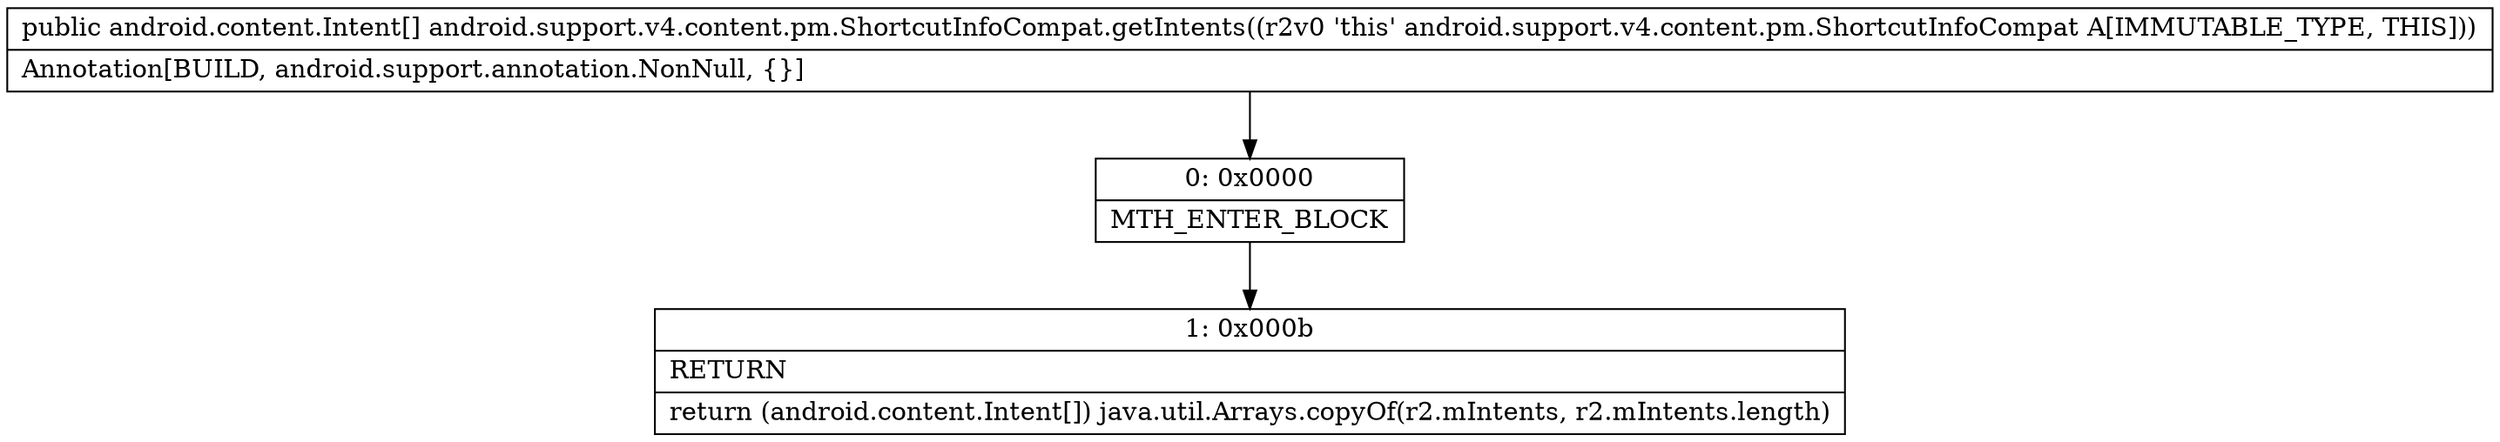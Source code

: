 digraph "CFG forandroid.support.v4.content.pm.ShortcutInfoCompat.getIntents()[Landroid\/content\/Intent;" {
Node_0 [shape=record,label="{0\:\ 0x0000|MTH_ENTER_BLOCK\l}"];
Node_1 [shape=record,label="{1\:\ 0x000b|RETURN\l|return (android.content.Intent[]) java.util.Arrays.copyOf(r2.mIntents, r2.mIntents.length)\l}"];
MethodNode[shape=record,label="{public android.content.Intent[] android.support.v4.content.pm.ShortcutInfoCompat.getIntents((r2v0 'this' android.support.v4.content.pm.ShortcutInfoCompat A[IMMUTABLE_TYPE, THIS]))  | Annotation[BUILD, android.support.annotation.NonNull, \{\}]\l}"];
MethodNode -> Node_0;
Node_0 -> Node_1;
}


